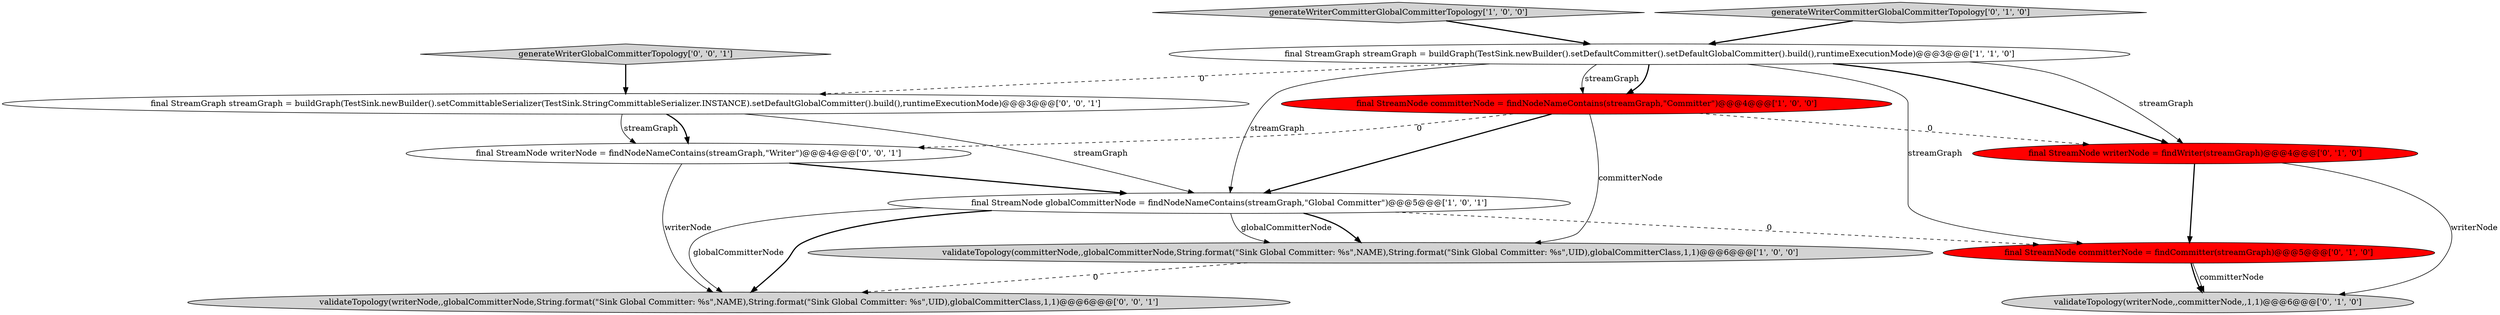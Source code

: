 digraph {
0 [style = filled, label = "final StreamNode globalCommitterNode = findNodeNameContains(streamGraph,\"Global Committer\")@@@5@@@['1', '0', '1']", fillcolor = white, shape = ellipse image = "AAA0AAABBB1BBB"];
11 [style = filled, label = "generateWriterGlobalCommitterTopology['0', '0', '1']", fillcolor = lightgray, shape = diamond image = "AAA0AAABBB3BBB"];
12 [style = filled, label = "final StreamNode writerNode = findNodeNameContains(streamGraph,\"Writer\")@@@4@@@['0', '0', '1']", fillcolor = white, shape = ellipse image = "AAA0AAABBB3BBB"];
3 [style = filled, label = "final StreamGraph streamGraph = buildGraph(TestSink.newBuilder().setDefaultCommitter().setDefaultGlobalCommitter().build(),runtimeExecutionMode)@@@3@@@['1', '1', '0']", fillcolor = white, shape = ellipse image = "AAA0AAABBB1BBB"];
4 [style = filled, label = "final StreamNode committerNode = findNodeNameContains(streamGraph,\"Committer\")@@@4@@@['1', '0', '0']", fillcolor = red, shape = ellipse image = "AAA1AAABBB1BBB"];
6 [style = filled, label = "validateTopology(writerNode,,committerNode,,1,1)@@@6@@@['0', '1', '0']", fillcolor = lightgray, shape = ellipse image = "AAA0AAABBB2BBB"];
10 [style = filled, label = "validateTopology(writerNode,,globalCommitterNode,String.format(\"Sink Global Committer: %s\",NAME),String.format(\"Sink Global Committer: %s\",UID),globalCommitterClass,1,1)@@@6@@@['0', '0', '1']", fillcolor = lightgray, shape = ellipse image = "AAA0AAABBB3BBB"];
2 [style = filled, label = "generateWriterCommitterGlobalCommitterTopology['1', '0', '0']", fillcolor = lightgray, shape = diamond image = "AAA0AAABBB1BBB"];
1 [style = filled, label = "validateTopology(committerNode,,globalCommitterNode,String.format(\"Sink Global Committer: %s\",NAME),String.format(\"Sink Global Committer: %s\",UID),globalCommitterClass,1,1)@@@6@@@['1', '0', '0']", fillcolor = lightgray, shape = ellipse image = "AAA0AAABBB1BBB"];
8 [style = filled, label = "final StreamNode writerNode = findWriter(streamGraph)@@@4@@@['0', '1', '0']", fillcolor = red, shape = ellipse image = "AAA1AAABBB2BBB"];
9 [style = filled, label = "final StreamGraph streamGraph = buildGraph(TestSink.newBuilder().setCommittableSerializer(TestSink.StringCommittableSerializer.INSTANCE).setDefaultGlobalCommitter().build(),runtimeExecutionMode)@@@3@@@['0', '0', '1']", fillcolor = white, shape = ellipse image = "AAA0AAABBB3BBB"];
7 [style = filled, label = "generateWriterCommitterGlobalCommitterTopology['0', '1', '0']", fillcolor = lightgray, shape = diamond image = "AAA0AAABBB2BBB"];
5 [style = filled, label = "final StreamNode committerNode = findCommitter(streamGraph)@@@5@@@['0', '1', '0']", fillcolor = red, shape = ellipse image = "AAA1AAABBB2BBB"];
9->0 [style = solid, label="streamGraph"];
0->10 [style = solid, label="globalCommitterNode"];
0->5 [style = dashed, label="0"];
4->1 [style = solid, label="committerNode"];
12->10 [style = solid, label="writerNode"];
2->3 [style = bold, label=""];
1->10 [style = dashed, label="0"];
11->9 [style = bold, label=""];
3->8 [style = solid, label="streamGraph"];
12->0 [style = bold, label=""];
3->4 [style = bold, label=""];
7->3 [style = bold, label=""];
4->0 [style = bold, label=""];
3->4 [style = solid, label="streamGraph"];
3->0 [style = solid, label="streamGraph"];
4->12 [style = dashed, label="0"];
5->6 [style = solid, label="committerNode"];
0->10 [style = bold, label=""];
5->6 [style = bold, label=""];
8->5 [style = bold, label=""];
3->9 [style = dashed, label="0"];
0->1 [style = bold, label=""];
3->8 [style = bold, label=""];
8->6 [style = solid, label="writerNode"];
4->8 [style = dashed, label="0"];
9->12 [style = bold, label=""];
0->1 [style = solid, label="globalCommitterNode"];
3->5 [style = solid, label="streamGraph"];
9->12 [style = solid, label="streamGraph"];
}
